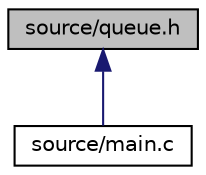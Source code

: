 digraph "source/queue.h"
{
  edge [fontname="Helvetica",fontsize="10",labelfontname="Helvetica",labelfontsize="10"];
  node [fontname="Helvetica",fontsize="10",shape=record];
  Node1 [label="source/queue.h",height=0.2,width=0.4,color="black", fillcolor="grey75", style="filled", fontcolor="black"];
  Node1 -> Node2 [dir="back",color="midnightblue",fontsize="10",style="solid"];
  Node2 [label="source/main.c",height=0.2,width=0.4,color="black", fillcolor="white", style="filled",URL="$main_8c.html",tooltip="Main control of elevator system for use at the real time lab NTNU. "];
}
